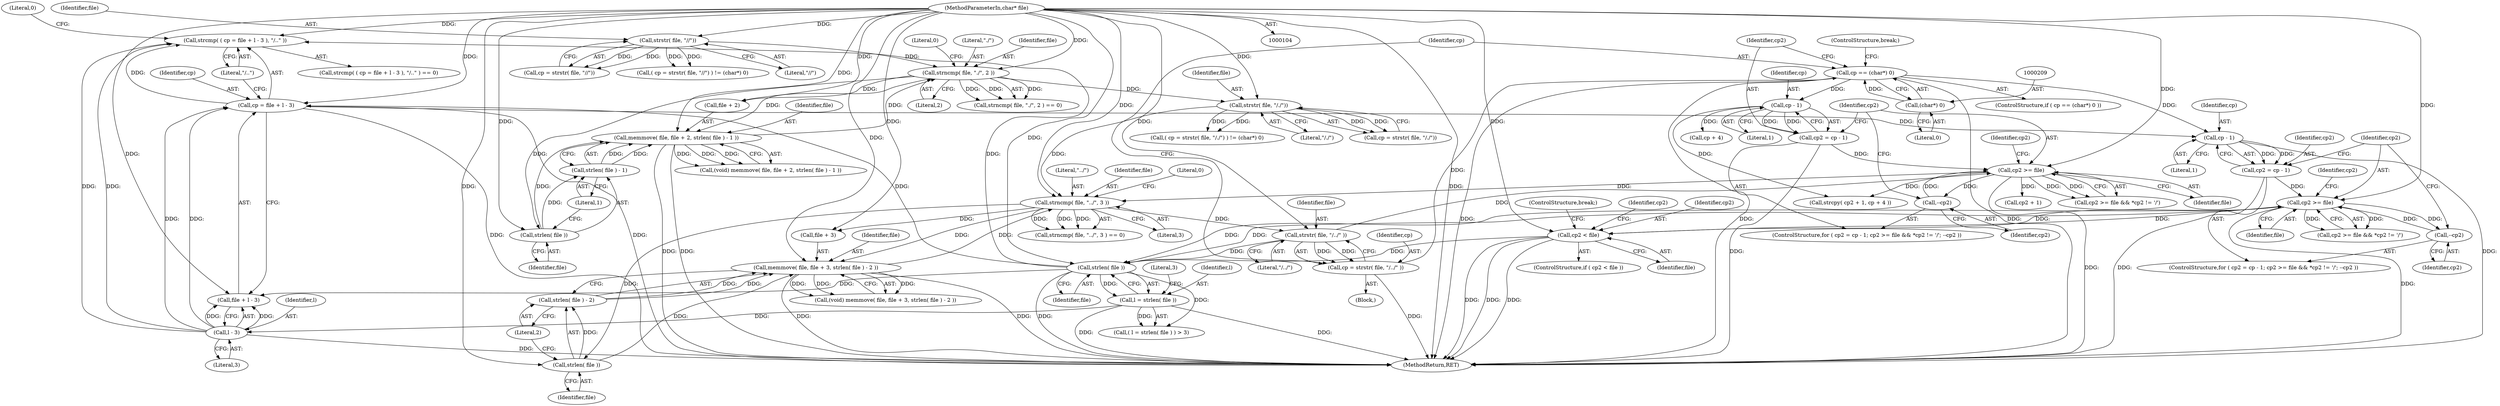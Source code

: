 digraph "0_sthttpd_c0dc63a49d8605649f1d8e4a96c9b468b0bff660@API" {
"1000247" [label="(Call,strcmp( ( cp = file + l - 3 ), \"/..\" ))"];
"1000248" [label="(Call,cp = file + l - 3)"];
"1000243" [label="(Call,strlen( file ))"];
"1000265" [label="(Call,cp2 >= file)"];
"1000259" [label="(Call,cp2 = cp - 1)"];
"1000261" [label="(Call,cp - 1)"];
"1000206" [label="(Call,cp == (char*) 0)"];
"1000200" [label="(Call,cp = strstr( file, \"/../\" ))"];
"1000202" [label="(Call,strstr( file, \"/../\" ))"];
"1000184" [label="(Call,strncmp( file, \"../\", 3 ))"];
"1000163" [label="(Call,strstr( file, \"/./\"))"];
"1000143" [label="(Call,strncmp( file, \"./\", 2 ))"];
"1000150" [label="(Call,memmove( file, file + 2, strlen( file ) - 1 ))"];
"1000156" [label="(Call,strlen( file ))"];
"1000105" [label="(MethodParameterIn,char* file)"];
"1000155" [label="(Call,strlen( file ) - 1)"];
"1000114" [label="(Call,strstr( file, \"//\"))"];
"1000219" [label="(Call,cp2 >= file)"];
"1000226" [label="(Call,--cp2)"];
"1000213" [label="(Call,cp2 = cp - 1)"];
"1000215" [label="(Call,cp - 1)"];
"1000191" [label="(Call,memmove( file, file + 3, strlen( file ) - 2 ))"];
"1000197" [label="(Call,strlen( file ))"];
"1000196" [label="(Call,strlen( file ) - 2)"];
"1000208" [label="(Call,(char*) 0)"];
"1000272" [label="(Call,--cp2)"];
"1000276" [label="(Call,cp2 < file)"];
"1000252" [label="(Call,l - 3)"];
"1000241" [label="(Call,l = strlen( file ))"];
"1000147" [label="(Literal,0)"];
"1000203" [label="(Identifier,file)"];
"1000246" [label="(Call,strcmp( ( cp = file + l - 3 ), \"/..\" ) == 0)"];
"1000248" [label="(Call,cp = file + l - 3)"];
"1000142" [label="(Call,strncmp( file, \"./\", 2 ) == 0)"];
"1000232" [label="(Call,cp2 + 1)"];
"1000145" [label="(Literal,\"./\")"];
"1000252" [label="(Call,l - 3)"];
"1000157" [label="(Identifier,file)"];
"1000262" [label="(Identifier,cp)"];
"1000204" [label="(Literal,\"/../\")"];
"1000192" [label="(Identifier,file)"];
"1000213" [label="(Call,cp2 = cp - 1)"];
"1000243" [label="(Call,strlen( file ))"];
"1000215" [label="(Call,cp - 1)"];
"1000282" [label="(Identifier,cp2)"];
"1000245" [label="(Literal,3)"];
"1000263" [label="(Literal,1)"];
"1000163" [label="(Call,strstr( file, \"/./\"))"];
"1000224" [label="(Identifier,cp2)"];
"1000156" [label="(Call,strlen( file ))"];
"1000276" [label="(Call,cp2 < file)"];
"1000114" [label="(Call,strstr( file, \"//\"))"];
"1000196" [label="(Call,strlen( file ) - 2)"];
"1000183" [label="(Call,strncmp( file, \"../\", 3 ) == 0)"];
"1000284" [label="(MethodReturn,RET)"];
"1000155" [label="(Call,strlen( file ) - 1)"];
"1000255" [label="(Literal,\"/..\")"];
"1000206" [label="(Call,cp == (char*) 0)"];
"1000207" [label="(Identifier,cp)"];
"1000111" [label="(Call,( cp = strstr( file, \"//\") ) != (char*) 0)"];
"1000235" [label="(Call,cp + 4)"];
"1000260" [label="(Identifier,cp2)"];
"1000277" [label="(Identifier,cp2)"];
"1000244" [label="(Identifier,file)"];
"1000221" [label="(Identifier,file)"];
"1000279" [label="(ControlStructure,break;)"];
"1000144" [label="(Identifier,file)"];
"1000150" [label="(Call,memmove( file, file + 2, strlen( file ) - 1 ))"];
"1000199" [label="(Literal,2)"];
"1000273" [label="(Identifier,cp2)"];
"1000220" [label="(Identifier,cp2)"];
"1000217" [label="(Literal,1)"];
"1000249" [label="(Identifier,cp)"];
"1000115" [label="(Identifier,file)"];
"1000181" [label="(Block,)"];
"1000226" [label="(Call,--cp2)"];
"1000267" [label="(Identifier,file)"];
"1000270" [label="(Identifier,cp2)"];
"1000218" [label="(Call,cp2 >= file && *cp2 != '/')"];
"1000191" [label="(Call,memmove( file, file + 3, strlen( file ) - 2 ))"];
"1000210" [label="(Literal,0)"];
"1000105" [label="(MethodParameterIn,char* file)"];
"1000219" [label="(Call,cp2 >= file)"];
"1000202" [label="(Call,strstr( file, \"/../\" ))"];
"1000151" [label="(Identifier,file)"];
"1000148" [label="(Call,(void) memmove( file, file + 2, strlen( file ) - 1 ))"];
"1000250" [label="(Call,file + l - 3)"];
"1000116" [label="(Literal,\"//\")"];
"1000198" [label="(Identifier,file)"];
"1000184" [label="(Call,strncmp( file, \"../\", 3 ))"];
"1000160" [label="(Call,( cp = strstr( file, \"/./\") ) != (char*) 0)"];
"1000231" [label="(Call,strcpy( cp2 + 1, cp + 4 ))"];
"1000256" [label="(Literal,0)"];
"1000165" [label="(Literal,\"/./\")"];
"1000146" [label="(Literal,2)"];
"1000208" [label="(Call,(char*) 0)"];
"1000254" [label="(Literal,3)"];
"1000211" [label="(ControlStructure,break;)"];
"1000259" [label="(Call,cp2 = cp - 1)"];
"1000152" [label="(Call,file + 2)"];
"1000275" [label="(ControlStructure,if ( cp2 < file ))"];
"1000193" [label="(Call,file + 3)"];
"1000186" [label="(Literal,\"../\")"];
"1000197" [label="(Call,strlen( file ))"];
"1000264" [label="(Call,cp2 >= file && *cp2 != '/')"];
"1000205" [label="(ControlStructure,if ( cp == (char*) 0 ))"];
"1000258" [label="(ControlStructure,for ( cp2 = cp - 1; cp2 >= file && *cp2 != '/'; --cp2 ))"];
"1000278" [label="(Identifier,file)"];
"1000216" [label="(Identifier,cp)"];
"1000158" [label="(Literal,1)"];
"1000240" [label="(Call,( l = strlen( file ) ) > 3)"];
"1000161" [label="(Call,cp = strstr( file, \"/./\"))"];
"1000164" [label="(Identifier,file)"];
"1000143" [label="(Call,strncmp( file, \"./\", 2 ))"];
"1000185" [label="(Identifier,file)"];
"1000189" [label="(Call,(void) memmove( file, file + 3, strlen( file ) - 2 ))"];
"1000242" [label="(Identifier,l)"];
"1000201" [label="(Identifier,cp)"];
"1000200" [label="(Call,cp = strstr( file, \"/../\" ))"];
"1000265" [label="(Call,cp2 >= file)"];
"1000241" [label="(Call,l = strlen( file ))"];
"1000227" [label="(Identifier,cp2)"];
"1000112" [label="(Call,cp = strstr( file, \"//\"))"];
"1000212" [label="(ControlStructure,for ( cp2 = cp - 1; cp2 >= file && *cp2 != '/'; --cp2 ))"];
"1000253" [label="(Identifier,l)"];
"1000261" [label="(Call,cp - 1)"];
"1000188" [label="(Literal,0)"];
"1000272" [label="(Call,--cp2)"];
"1000247" [label="(Call,strcmp( ( cp = file + l - 3 ), \"/..\" ))"];
"1000266" [label="(Identifier,cp2)"];
"1000214" [label="(Identifier,cp2)"];
"1000187" [label="(Literal,3)"];
"1000247" -> "1000246"  [label="AST: "];
"1000247" -> "1000255"  [label="CFG: "];
"1000248" -> "1000247"  [label="AST: "];
"1000255" -> "1000247"  [label="AST: "];
"1000256" -> "1000247"  [label="CFG: "];
"1000248" -> "1000247"  [label="DDG: "];
"1000243" -> "1000247"  [label="DDG: "];
"1000105" -> "1000247"  [label="DDG: "];
"1000252" -> "1000247"  [label="DDG: "];
"1000252" -> "1000247"  [label="DDG: "];
"1000248" -> "1000250"  [label="CFG: "];
"1000249" -> "1000248"  [label="AST: "];
"1000250" -> "1000248"  [label="AST: "];
"1000255" -> "1000248"  [label="CFG: "];
"1000248" -> "1000284"  [label="DDG: "];
"1000248" -> "1000284"  [label="DDG: "];
"1000243" -> "1000248"  [label="DDG: "];
"1000105" -> "1000248"  [label="DDG: "];
"1000252" -> "1000248"  [label="DDG: "];
"1000252" -> "1000248"  [label="DDG: "];
"1000248" -> "1000261"  [label="DDG: "];
"1000243" -> "1000241"  [label="AST: "];
"1000243" -> "1000244"  [label="CFG: "];
"1000244" -> "1000243"  [label="AST: "];
"1000241" -> "1000243"  [label="CFG: "];
"1000243" -> "1000284"  [label="DDG: "];
"1000243" -> "1000240"  [label="DDG: "];
"1000243" -> "1000241"  [label="DDG: "];
"1000265" -> "1000243"  [label="DDG: "];
"1000202" -> "1000243"  [label="DDG: "];
"1000276" -> "1000243"  [label="DDG: "];
"1000105" -> "1000243"  [label="DDG: "];
"1000243" -> "1000250"  [label="DDG: "];
"1000243" -> "1000265"  [label="DDG: "];
"1000265" -> "1000264"  [label="AST: "];
"1000265" -> "1000267"  [label="CFG: "];
"1000266" -> "1000265"  [label="AST: "];
"1000267" -> "1000265"  [label="AST: "];
"1000270" -> "1000265"  [label="CFG: "];
"1000264" -> "1000265"  [label="CFG: "];
"1000265" -> "1000284"  [label="DDG: "];
"1000265" -> "1000264"  [label="DDG: "];
"1000265" -> "1000264"  [label="DDG: "];
"1000259" -> "1000265"  [label="DDG: "];
"1000272" -> "1000265"  [label="DDG: "];
"1000105" -> "1000265"  [label="DDG: "];
"1000265" -> "1000272"  [label="DDG: "];
"1000265" -> "1000276"  [label="DDG: "];
"1000265" -> "1000276"  [label="DDG: "];
"1000259" -> "1000258"  [label="AST: "];
"1000259" -> "1000261"  [label="CFG: "];
"1000260" -> "1000259"  [label="AST: "];
"1000261" -> "1000259"  [label="AST: "];
"1000266" -> "1000259"  [label="CFG: "];
"1000259" -> "1000284"  [label="DDG: "];
"1000261" -> "1000259"  [label="DDG: "];
"1000261" -> "1000259"  [label="DDG: "];
"1000261" -> "1000263"  [label="CFG: "];
"1000262" -> "1000261"  [label="AST: "];
"1000263" -> "1000261"  [label="AST: "];
"1000261" -> "1000284"  [label="DDG: "];
"1000206" -> "1000261"  [label="DDG: "];
"1000206" -> "1000205"  [label="AST: "];
"1000206" -> "1000208"  [label="CFG: "];
"1000207" -> "1000206"  [label="AST: "];
"1000208" -> "1000206"  [label="AST: "];
"1000211" -> "1000206"  [label="CFG: "];
"1000214" -> "1000206"  [label="CFG: "];
"1000206" -> "1000284"  [label="DDG: "];
"1000206" -> "1000284"  [label="DDG: "];
"1000206" -> "1000284"  [label="DDG: "];
"1000200" -> "1000206"  [label="DDG: "];
"1000208" -> "1000206"  [label="DDG: "];
"1000206" -> "1000215"  [label="DDG: "];
"1000200" -> "1000181"  [label="AST: "];
"1000200" -> "1000202"  [label="CFG: "];
"1000201" -> "1000200"  [label="AST: "];
"1000202" -> "1000200"  [label="AST: "];
"1000207" -> "1000200"  [label="CFG: "];
"1000200" -> "1000284"  [label="DDG: "];
"1000202" -> "1000200"  [label="DDG: "];
"1000202" -> "1000200"  [label="DDG: "];
"1000202" -> "1000204"  [label="CFG: "];
"1000203" -> "1000202"  [label="AST: "];
"1000204" -> "1000202"  [label="AST: "];
"1000184" -> "1000202"  [label="DDG: "];
"1000105" -> "1000202"  [label="DDG: "];
"1000202" -> "1000219"  [label="DDG: "];
"1000184" -> "1000183"  [label="AST: "];
"1000184" -> "1000187"  [label="CFG: "];
"1000185" -> "1000184"  [label="AST: "];
"1000186" -> "1000184"  [label="AST: "];
"1000187" -> "1000184"  [label="AST: "];
"1000188" -> "1000184"  [label="CFG: "];
"1000184" -> "1000183"  [label="DDG: "];
"1000184" -> "1000183"  [label="DDG: "];
"1000184" -> "1000183"  [label="DDG: "];
"1000163" -> "1000184"  [label="DDG: "];
"1000219" -> "1000184"  [label="DDG: "];
"1000191" -> "1000184"  [label="DDG: "];
"1000105" -> "1000184"  [label="DDG: "];
"1000184" -> "1000191"  [label="DDG: "];
"1000184" -> "1000193"  [label="DDG: "];
"1000184" -> "1000197"  [label="DDG: "];
"1000163" -> "1000161"  [label="AST: "];
"1000163" -> "1000165"  [label="CFG: "];
"1000164" -> "1000163"  [label="AST: "];
"1000165" -> "1000163"  [label="AST: "];
"1000161" -> "1000163"  [label="CFG: "];
"1000163" -> "1000160"  [label="DDG: "];
"1000163" -> "1000160"  [label="DDG: "];
"1000163" -> "1000161"  [label="DDG: "];
"1000163" -> "1000161"  [label="DDG: "];
"1000143" -> "1000163"  [label="DDG: "];
"1000105" -> "1000163"  [label="DDG: "];
"1000143" -> "1000142"  [label="AST: "];
"1000143" -> "1000146"  [label="CFG: "];
"1000144" -> "1000143"  [label="AST: "];
"1000145" -> "1000143"  [label="AST: "];
"1000146" -> "1000143"  [label="AST: "];
"1000147" -> "1000143"  [label="CFG: "];
"1000143" -> "1000142"  [label="DDG: "];
"1000143" -> "1000142"  [label="DDG: "];
"1000143" -> "1000142"  [label="DDG: "];
"1000150" -> "1000143"  [label="DDG: "];
"1000114" -> "1000143"  [label="DDG: "];
"1000105" -> "1000143"  [label="DDG: "];
"1000143" -> "1000150"  [label="DDG: "];
"1000143" -> "1000152"  [label="DDG: "];
"1000143" -> "1000156"  [label="DDG: "];
"1000150" -> "1000148"  [label="AST: "];
"1000150" -> "1000155"  [label="CFG: "];
"1000151" -> "1000150"  [label="AST: "];
"1000152" -> "1000150"  [label="AST: "];
"1000155" -> "1000150"  [label="AST: "];
"1000148" -> "1000150"  [label="CFG: "];
"1000150" -> "1000284"  [label="DDG: "];
"1000150" -> "1000284"  [label="DDG: "];
"1000150" -> "1000148"  [label="DDG: "];
"1000150" -> "1000148"  [label="DDG: "];
"1000150" -> "1000148"  [label="DDG: "];
"1000156" -> "1000150"  [label="DDG: "];
"1000105" -> "1000150"  [label="DDG: "];
"1000155" -> "1000150"  [label="DDG: "];
"1000155" -> "1000150"  [label="DDG: "];
"1000156" -> "1000155"  [label="AST: "];
"1000156" -> "1000157"  [label="CFG: "];
"1000157" -> "1000156"  [label="AST: "];
"1000158" -> "1000156"  [label="CFG: "];
"1000156" -> "1000155"  [label="DDG: "];
"1000105" -> "1000156"  [label="DDG: "];
"1000105" -> "1000104"  [label="AST: "];
"1000105" -> "1000284"  [label="DDG: "];
"1000105" -> "1000114"  [label="DDG: "];
"1000105" -> "1000152"  [label="DDG: "];
"1000105" -> "1000191"  [label="DDG: "];
"1000105" -> "1000193"  [label="DDG: "];
"1000105" -> "1000197"  [label="DDG: "];
"1000105" -> "1000219"  [label="DDG: "];
"1000105" -> "1000250"  [label="DDG: "];
"1000105" -> "1000276"  [label="DDG: "];
"1000155" -> "1000158"  [label="CFG: "];
"1000158" -> "1000155"  [label="AST: "];
"1000114" -> "1000112"  [label="AST: "];
"1000114" -> "1000116"  [label="CFG: "];
"1000115" -> "1000114"  [label="AST: "];
"1000116" -> "1000114"  [label="AST: "];
"1000112" -> "1000114"  [label="CFG: "];
"1000114" -> "1000111"  [label="DDG: "];
"1000114" -> "1000111"  [label="DDG: "];
"1000114" -> "1000112"  [label="DDG: "];
"1000114" -> "1000112"  [label="DDG: "];
"1000219" -> "1000218"  [label="AST: "];
"1000219" -> "1000221"  [label="CFG: "];
"1000220" -> "1000219"  [label="AST: "];
"1000221" -> "1000219"  [label="AST: "];
"1000224" -> "1000219"  [label="CFG: "];
"1000218" -> "1000219"  [label="CFG: "];
"1000219" -> "1000284"  [label="DDG: "];
"1000219" -> "1000218"  [label="DDG: "];
"1000219" -> "1000218"  [label="DDG: "];
"1000226" -> "1000219"  [label="DDG: "];
"1000213" -> "1000219"  [label="DDG: "];
"1000219" -> "1000226"  [label="DDG: "];
"1000219" -> "1000231"  [label="DDG: "];
"1000219" -> "1000232"  [label="DDG: "];
"1000226" -> "1000212"  [label="AST: "];
"1000226" -> "1000227"  [label="CFG: "];
"1000227" -> "1000226"  [label="AST: "];
"1000220" -> "1000226"  [label="CFG: "];
"1000213" -> "1000212"  [label="AST: "];
"1000213" -> "1000215"  [label="CFG: "];
"1000214" -> "1000213"  [label="AST: "];
"1000215" -> "1000213"  [label="AST: "];
"1000220" -> "1000213"  [label="CFG: "];
"1000213" -> "1000284"  [label="DDG: "];
"1000215" -> "1000213"  [label="DDG: "];
"1000215" -> "1000213"  [label="DDG: "];
"1000215" -> "1000217"  [label="CFG: "];
"1000216" -> "1000215"  [label="AST: "];
"1000217" -> "1000215"  [label="AST: "];
"1000215" -> "1000231"  [label="DDG: "];
"1000215" -> "1000235"  [label="DDG: "];
"1000191" -> "1000189"  [label="AST: "];
"1000191" -> "1000196"  [label="CFG: "];
"1000192" -> "1000191"  [label="AST: "];
"1000193" -> "1000191"  [label="AST: "];
"1000196" -> "1000191"  [label="AST: "];
"1000189" -> "1000191"  [label="CFG: "];
"1000191" -> "1000284"  [label="DDG: "];
"1000191" -> "1000284"  [label="DDG: "];
"1000191" -> "1000189"  [label="DDG: "];
"1000191" -> "1000189"  [label="DDG: "];
"1000191" -> "1000189"  [label="DDG: "];
"1000197" -> "1000191"  [label="DDG: "];
"1000196" -> "1000191"  [label="DDG: "];
"1000196" -> "1000191"  [label="DDG: "];
"1000197" -> "1000196"  [label="AST: "];
"1000197" -> "1000198"  [label="CFG: "];
"1000198" -> "1000197"  [label="AST: "];
"1000199" -> "1000197"  [label="CFG: "];
"1000197" -> "1000196"  [label="DDG: "];
"1000196" -> "1000199"  [label="CFG: "];
"1000199" -> "1000196"  [label="AST: "];
"1000208" -> "1000210"  [label="CFG: "];
"1000209" -> "1000208"  [label="AST: "];
"1000210" -> "1000208"  [label="AST: "];
"1000272" -> "1000258"  [label="AST: "];
"1000272" -> "1000273"  [label="CFG: "];
"1000273" -> "1000272"  [label="AST: "];
"1000266" -> "1000272"  [label="CFG: "];
"1000276" -> "1000275"  [label="AST: "];
"1000276" -> "1000278"  [label="CFG: "];
"1000277" -> "1000276"  [label="AST: "];
"1000278" -> "1000276"  [label="AST: "];
"1000279" -> "1000276"  [label="CFG: "];
"1000282" -> "1000276"  [label="CFG: "];
"1000276" -> "1000284"  [label="DDG: "];
"1000276" -> "1000284"  [label="DDG: "];
"1000276" -> "1000284"  [label="DDG: "];
"1000252" -> "1000250"  [label="AST: "];
"1000252" -> "1000254"  [label="CFG: "];
"1000253" -> "1000252"  [label="AST: "];
"1000254" -> "1000252"  [label="AST: "];
"1000250" -> "1000252"  [label="CFG: "];
"1000252" -> "1000284"  [label="DDG: "];
"1000252" -> "1000250"  [label="DDG: "];
"1000252" -> "1000250"  [label="DDG: "];
"1000241" -> "1000252"  [label="DDG: "];
"1000241" -> "1000240"  [label="AST: "];
"1000242" -> "1000241"  [label="AST: "];
"1000245" -> "1000241"  [label="CFG: "];
"1000241" -> "1000284"  [label="DDG: "];
"1000241" -> "1000284"  [label="DDG: "];
"1000241" -> "1000240"  [label="DDG: "];
}
